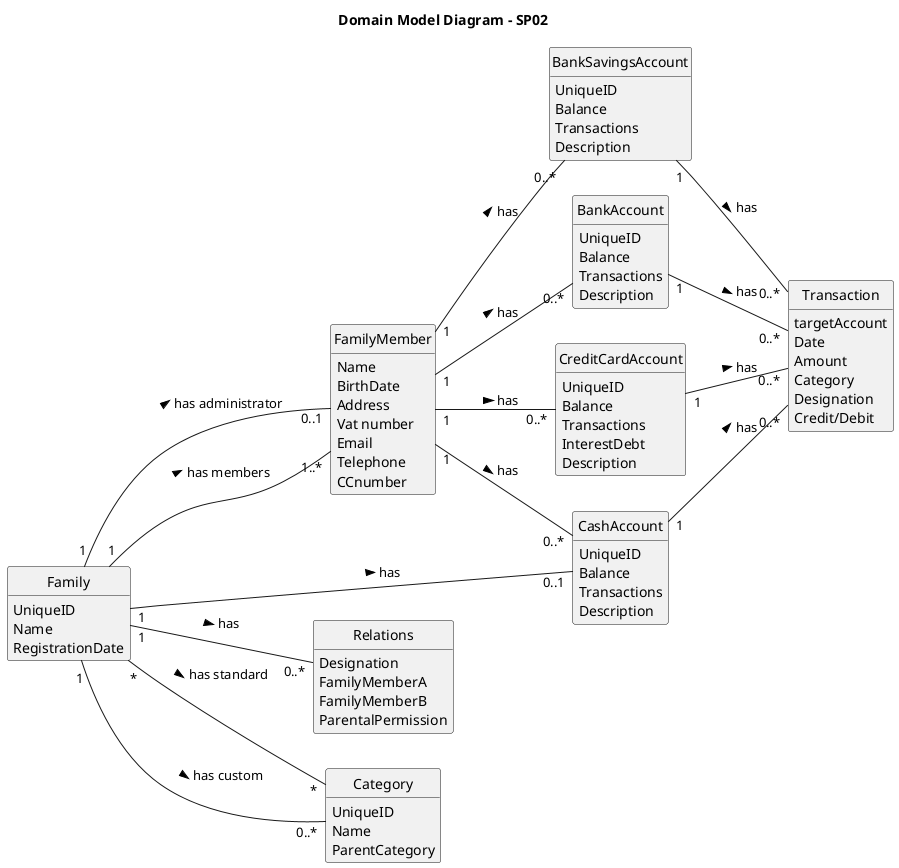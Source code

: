 @startuml

hide empty members
hide circles
left to right direction
title Domain Model Diagram - SP02

class Family {
UniqueID
Name
RegistrationDate
}

class FamilyMember {
Name
BirthDate
Address
Vat number
Email
Telephone
CCnumber
}


class BankSavingsAccount {
UniqueID
Balance
Transactions
Description
}

class BankAccount {
UniqueID
Balance
Transactions
Description
}

class CreditCardAccount {
UniqueID
Balance
Transactions
InterestDebt
Description
}


class CashAccount {
UniqueID
Balance
Transactions
Description
}

class Relations {
Designation
FamilyMemberA
FamilyMemberB
ParentalPermission
}


class Category {
UniqueID
Name
ParentCategory
}

class Transaction {
targetAccount
Date
Amount
Category
Designation
Credit/Debit
}

Family "*" -- "*" Category : has standard >
Family "1" -- "0..*" Category : has custom >
Family "1" -- "0..1" CashAccount : has >
Family "1" -- "0..1" FamilyMember : has administrator >
Family "1" -- "1..*" FamilyMember : has members >
Family "1" -- "0..*" Relations : has >
'Relation has the FamilyMembers to whom it pertains
FamilyMember "1" -- "0..*" BankSavingsAccount : has >
FamilyMember "1" -- "0..*" CreditCardAccount : has >
FamilyMember "1" -- "0..*" BankAccount : has >
FamilyMember "1" -- "0..*" CashAccount : has >
CashAccount "1" -- "0..*" Transaction : has >
CreditCardAccount "1" -- "0..*" Transaction : has >
BankAccount "1" -- "0..*" Transaction : has >
BankSavingsAccount "1" -- "0..*" Transaction : has >


@enduml